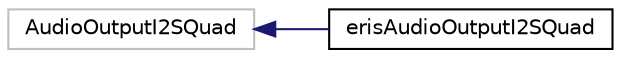 digraph "Graphical Class Hierarchy"
{
 // LATEX_PDF_SIZE
  edge [fontname="Helvetica",fontsize="10",labelfontname="Helvetica",labelfontsize="10"];
  node [fontname="Helvetica",fontsize="10",shape=record];
  rankdir="LR";
  Node215 [label="AudioOutputI2SQuad",height=0.2,width=0.4,color="grey75", fillcolor="white", style="filled",tooltip=" "];
  Node215 -> Node0 [dir="back",color="midnightblue",fontsize="10",style="solid",fontname="Helvetica"];
  Node0 [label="erisAudioOutputI2SQuad",height=0.2,width=0.4,color="black", fillcolor="white", style="filled",URL="$classeris_audio_output_i2_s_quad.html",tooltip=" "];
}
